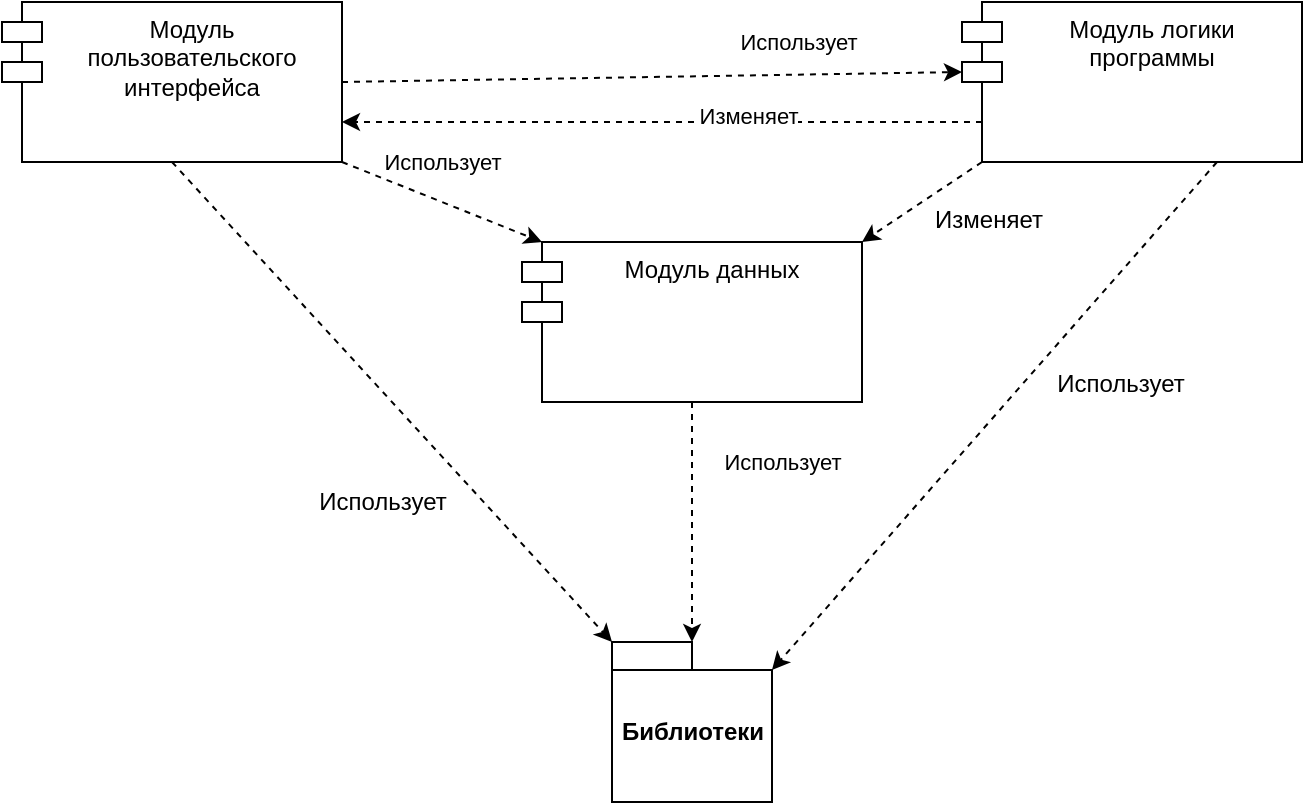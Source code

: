<mxfile version="12.9.11" type="device"><diagram name="Page-1" id="b5b7bab2-c9e2-2cf4-8b2a-24fd1a2a6d21"><mxGraphModel dx="1038" dy="552" grid="1" gridSize="10" guides="1" tooltips="1" connect="1" arrows="1" fold="1" page="1" pageScale="1" pageWidth="827" pageHeight="1169" background="#ffffff" math="0" shadow="0"><root><mxCell id="0"/><mxCell id="1" parent="0"/><mxCell id="b7RJh0Z-o-Su435gZNay-7" style="rounded=0;orthogonalLoop=1;jettySize=auto;html=1;exitX=0.5;exitY=1;exitDx=0;exitDy=0;entryX=0;entryY=0;entryDx=0;entryDy=0;entryPerimeter=0;dashed=1;" parent="1" source="b7RJh0Z-o-Su435gZNay-1" target="b7RJh0Z-o-Su435gZNay-3" edge="1"><mxGeometry relative="1" as="geometry"/></mxCell><mxCell id="b7RJh0Z-o-Su435gZNay-8" value="Использует" style="text;html=1;align=center;verticalAlign=middle;resizable=0;points=[];labelBackgroundColor=#ffffff;" parent="b7RJh0Z-o-Su435gZNay-7" vertex="1" connectable="0"><mxGeometry x="0.327" y="3" relative="1" as="geometry"><mxPoint x="-43.21" y="13.02" as="offset"/></mxGeometry></mxCell><mxCell id="8CkKsSkURj8POoVKoJR8-1" style="rounded=0;orthogonalLoop=1;jettySize=auto;html=1;exitX=1;exitY=1;exitDx=0;exitDy=0;entryX=0;entryY=0;entryDx=10;entryDy=0;entryPerimeter=0;dashed=1;" edge="1" parent="1" source="b7RJh0Z-o-Su435gZNay-1" target="b7RJh0Z-o-Su435gZNay-4"><mxGeometry relative="1" as="geometry"><Array as="points"/></mxGeometry></mxCell><mxCell id="8CkKsSkURj8POoVKoJR8-2" value="Использует" style="edgeLabel;html=1;align=center;verticalAlign=middle;resizable=0;points=[];" vertex="1" connectable="0" parent="8CkKsSkURj8POoVKoJR8-1"><mxGeometry x="0.387" y="4" relative="1" as="geometry"><mxPoint x="-21.12" y="-24.14" as="offset"/></mxGeometry></mxCell><mxCell id="8CkKsSkURj8POoVKoJR8-4" style="edgeStyle=none;rounded=0;orthogonalLoop=1;jettySize=auto;html=1;exitX=1;exitY=0.5;exitDx=0;exitDy=0;entryX=0;entryY=0;entryDx=0;entryDy=35;entryPerimeter=0;dashed=1;" edge="1" parent="1" source="b7RJh0Z-o-Su435gZNay-1" target="b7RJh0Z-o-Su435gZNay-5"><mxGeometry relative="1" as="geometry"/></mxCell><mxCell id="8CkKsSkURj8POoVKoJR8-5" value="Использует" style="edgeLabel;html=1;align=center;verticalAlign=middle;resizable=0;points=[];" vertex="1" connectable="0" parent="8CkKsSkURj8POoVKoJR8-4"><mxGeometry x="0.693" y="-3" relative="1" as="geometry"><mxPoint x="-35.02" y="-18.76" as="offset"/></mxGeometry></mxCell><mxCell id="b7RJh0Z-o-Su435gZNay-1" value="Модуль пользовательского интерфейса&#10;" style="shape=module;align=left;spacingLeft=20;align=center;verticalAlign=top;whiteSpace=wrap;" parent="1" vertex="1"><mxGeometry x="30" width="170" height="80" as="geometry"/></mxCell><mxCell id="b7RJh0Z-o-Su435gZNay-3" value="Библиотеки" style="shape=folder;fontStyle=1;spacingTop=10;tabWidth=40;tabHeight=14;tabPosition=left;html=1;" parent="1" vertex="1"><mxGeometry x="335" y="320" width="80" height="80" as="geometry"/></mxCell><mxCell id="b7RJh0Z-o-Su435gZNay-9" value="Использует" style="edgeStyle=none;rounded=0;orthogonalLoop=1;jettySize=auto;html=1;exitX=0.5;exitY=1;exitDx=0;exitDy=0;entryX=0;entryY=0;entryDx=40;entryDy=0;entryPerimeter=0;dashed=1;" parent="1" source="b7RJh0Z-o-Su435gZNay-4" target="b7RJh0Z-o-Su435gZNay-3" edge="1"><mxGeometry x="-0.5" y="45" relative="1" as="geometry"><mxPoint as="offset"/></mxGeometry></mxCell><mxCell id="b7RJh0Z-o-Su435gZNay-4" value="Модуль данных&#10;" style="shape=module;align=left;spacingLeft=20;align=center;verticalAlign=top;whiteSpace=wrap;" parent="1" vertex="1"><mxGeometry x="290" y="120" width="170" height="80" as="geometry"/></mxCell><mxCell id="b7RJh0Z-o-Su435gZNay-10" style="edgeStyle=none;rounded=0;orthogonalLoop=1;jettySize=auto;html=1;exitX=0.75;exitY=1;exitDx=0;exitDy=0;entryX=0;entryY=0;entryDx=80;entryDy=14;entryPerimeter=0;dashed=1;" parent="1" source="b7RJh0Z-o-Su435gZNay-5" target="b7RJh0Z-o-Su435gZNay-3" edge="1"><mxGeometry relative="1" as="geometry"/></mxCell><mxCell id="b7RJh0Z-o-Su435gZNay-11" value="Использует" style="text;html=1;align=center;verticalAlign=middle;resizable=0;points=[];labelBackgroundColor=#ffffff;" parent="b7RJh0Z-o-Su435gZNay-10" vertex="1" connectable="0"><mxGeometry x="-0.169" y="3" relative="1" as="geometry"><mxPoint x="41.99" y="3.04" as="offset"/></mxGeometry></mxCell><mxCell id="8CkKsSkURj8POoVKoJR8-6" style="edgeStyle=none;rounded=0;orthogonalLoop=1;jettySize=auto;html=1;exitX=0;exitY=1;exitDx=10;exitDy=0;exitPerimeter=0;entryX=1;entryY=0;entryDx=0;entryDy=0;dashed=1;" edge="1" parent="1" source="b7RJh0Z-o-Su435gZNay-5" target="b7RJh0Z-o-Su435gZNay-4"><mxGeometry relative="1" as="geometry"/></mxCell><mxCell id="8CkKsSkURj8POoVKoJR8-8" style="edgeStyle=none;rounded=0;orthogonalLoop=1;jettySize=auto;html=1;exitX=0;exitY=0.75;exitDx=10;exitDy=0;exitPerimeter=0;entryX=1;entryY=0.75;entryDx=0;entryDy=0;dashed=1;" edge="1" parent="1" source="b7RJh0Z-o-Su435gZNay-5" target="b7RJh0Z-o-Su435gZNay-1"><mxGeometry relative="1" as="geometry"/></mxCell><mxCell id="8CkKsSkURj8POoVKoJR8-9" value="Изменяет" style="edgeLabel;html=1;align=center;verticalAlign=middle;resizable=0;points=[];" vertex="1" connectable="0" parent="8CkKsSkURj8POoVKoJR8-8"><mxGeometry x="-0.268" y="-3" relative="1" as="geometry"><mxPoint as="offset"/></mxGeometry></mxCell><mxCell id="b7RJh0Z-o-Su435gZNay-5" value="Модуль логики программы" style="shape=module;align=left;spacingLeft=20;align=center;verticalAlign=top;whiteSpace=wrap;" parent="1" vertex="1"><mxGeometry x="510" width="170" height="80" as="geometry"/></mxCell><mxCell id="8CkKsSkURj8POoVKoJR8-7" value="Изменяет" style="text;html=1;align=center;verticalAlign=middle;resizable=0;points=[];autosize=1;" vertex="1" parent="1"><mxGeometry x="488" y="99" width="70" height="20" as="geometry"/></mxCell></root></mxGraphModel></diagram></mxfile>